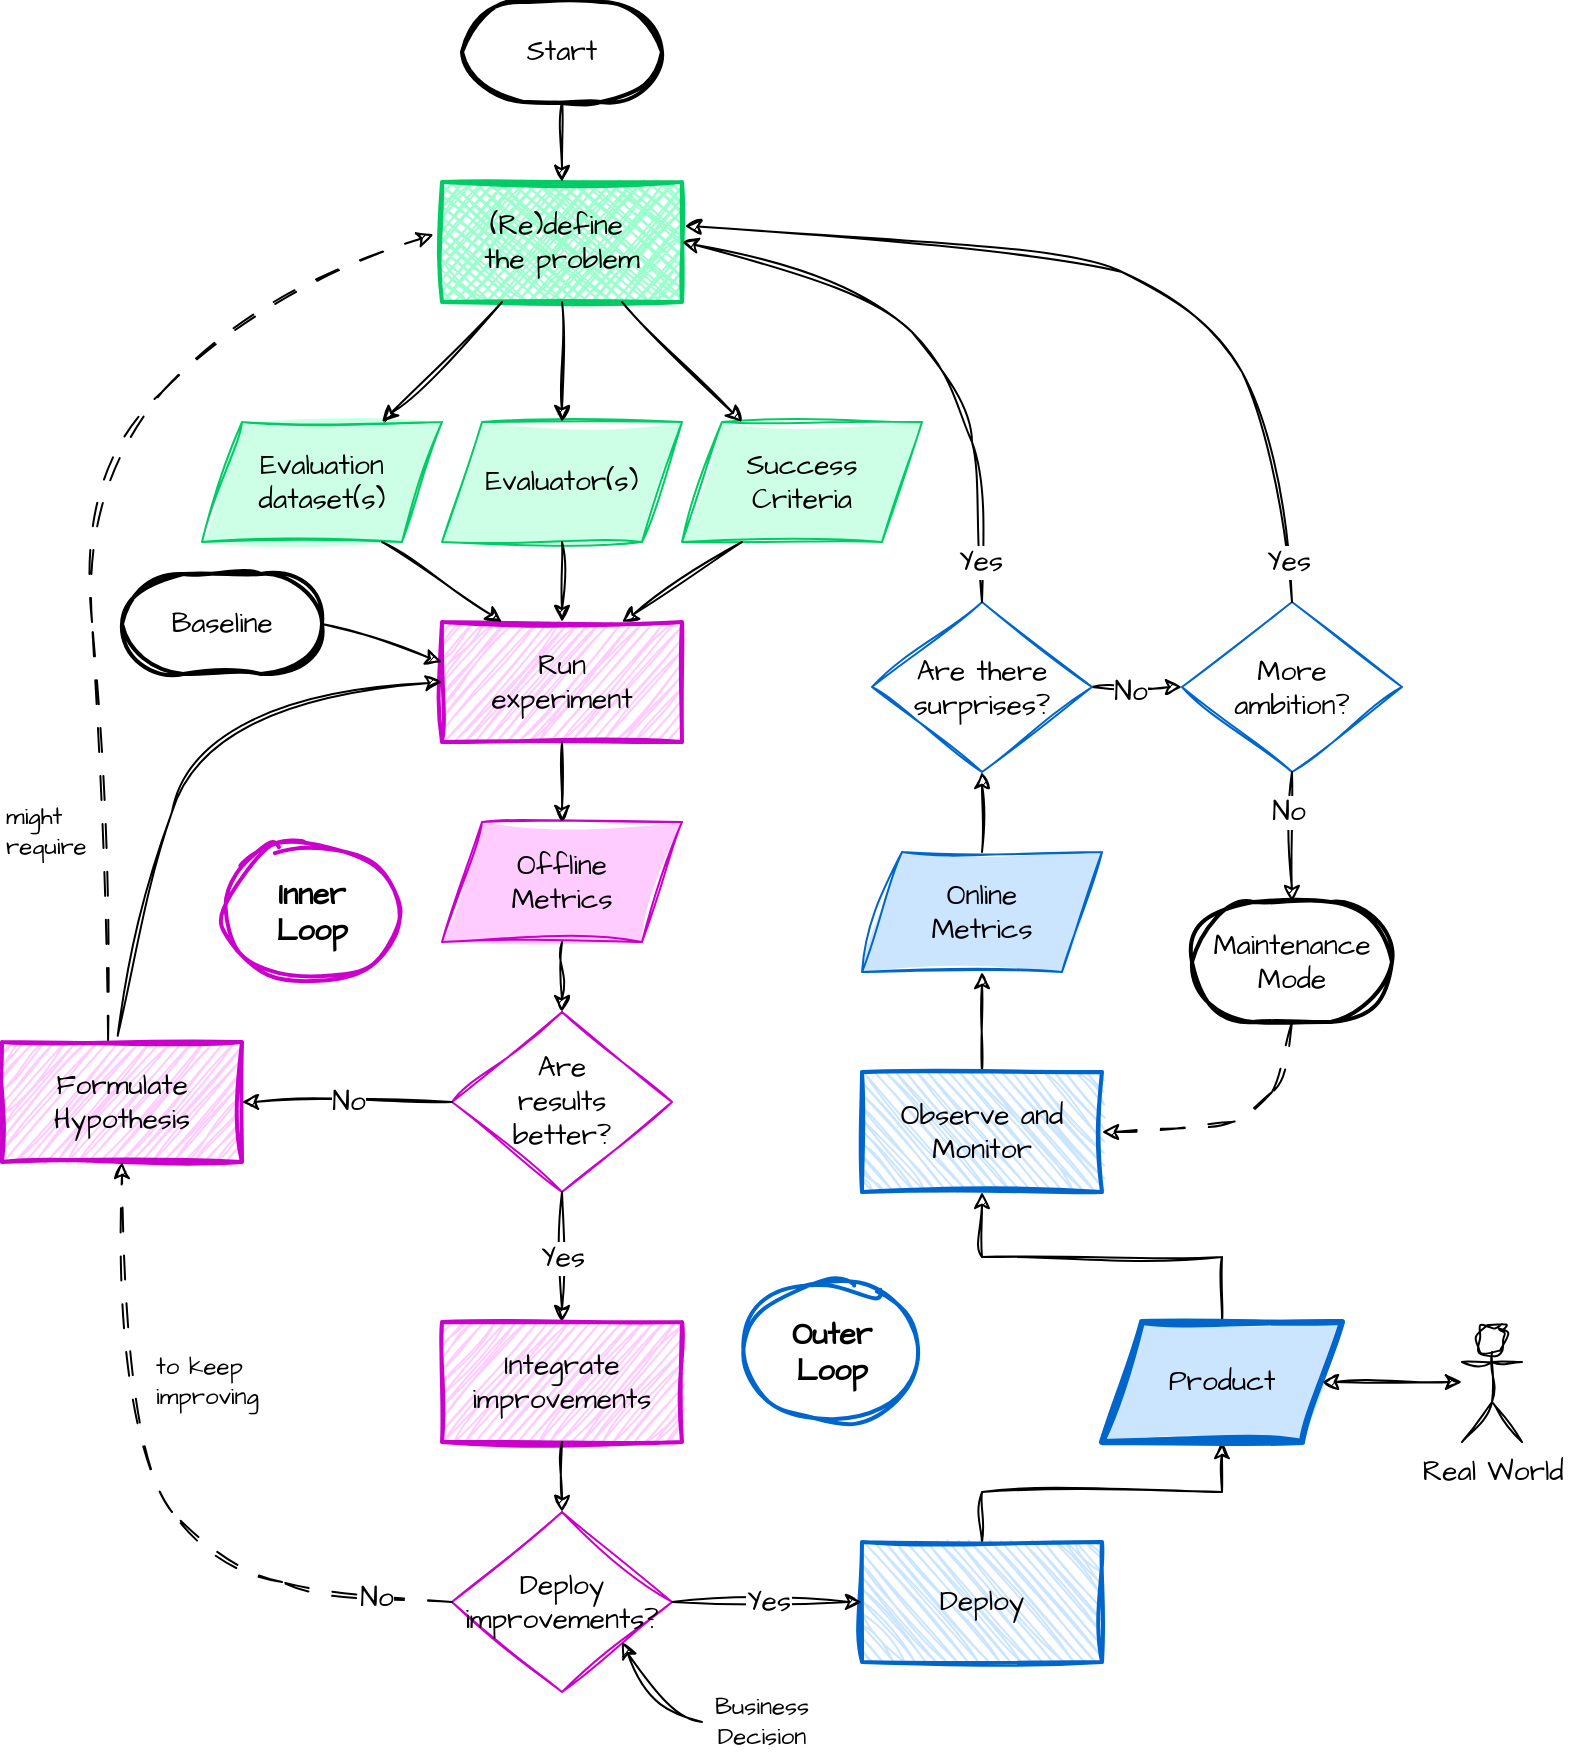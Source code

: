 <mxfile version="24.2.5" type="device">
  <diagram name="Page-1" id="HCL8a-nrSEC3i17VkYmy">
    <mxGraphModel dx="1026" dy="680" grid="1" gridSize="10" guides="1" tooltips="1" connect="1" arrows="1" fold="1" page="1" pageScale="1" pageWidth="827" pageHeight="1169" math="0" shadow="0">
      <root>
        <mxCell id="0" />
        <mxCell id="1" parent="0" />
        <mxCell id="AkljRgWAgYzNfE_CJReu-1" value="&lt;font style=&quot;font-size: 14px;&quot;&gt;(Re)define&amp;nbsp;&lt;/font&gt;&lt;div style=&quot;font-size: 14px;&quot;&gt;&lt;font style=&quot;font-size: 14px;&quot;&gt;the problem&lt;/font&gt;&lt;/div&gt;" style="rounded=0;whiteSpace=wrap;html=1;sketch=1;hachureGap=4;jiggle=2;curveFitting=1;fontFamily=Architects Daughter;fontSource=https%3A%2F%2Ffonts.googleapis.com%2Fcss%3Ffamily%3DArchitects%2BDaughter;fillColor=#99FFCC;strokeColor=#00CC66;fillStyle=cross-hatch;strokeWidth=2;" parent="1" vertex="1">
          <mxGeometry x="240" y="260" width="120" height="60" as="geometry" />
        </mxCell>
        <mxCell id="AkljRgWAgYzNfE_CJReu-2" value="&lt;font style=&quot;font-size: 14px;&quot;&gt;Evaluator(s)&lt;/font&gt;" style="shape=parallelogram;perimeter=parallelogramPerimeter;whiteSpace=wrap;html=1;fixedSize=1;sketch=1;hachureGap=4;jiggle=2;curveFitting=1;fontFamily=Architects Daughter;fontSource=https%3A%2F%2Ffonts.googleapis.com%2Fcss%3Ffamily%3DArchitects%2BDaughter;rounded=0;fillStyle=solid;strokeColor=#00CC66;align=center;verticalAlign=middle;fontSize=12;fontColor=default;fillColor=#CCFFE6;" parent="1" vertex="1">
          <mxGeometry x="240" y="380" width="120" height="60" as="geometry" />
        </mxCell>
        <mxCell id="AkljRgWAgYzNfE_CJReu-3" value="&lt;font style=&quot;font-size: 14px;&quot;&gt;Evaluation&lt;/font&gt;&lt;div style=&quot;font-size: 14px;&quot;&gt;&lt;font style=&quot;font-size: 14px;&quot;&gt;dataset(s)&lt;/font&gt;&lt;/div&gt;" style="shape=parallelogram;perimeter=parallelogramPerimeter;whiteSpace=wrap;html=1;fixedSize=1;sketch=1;hachureGap=4;jiggle=2;curveFitting=1;fontFamily=Architects Daughter;fontSource=https%3A%2F%2Ffonts.googleapis.com%2Fcss%3Ffamily%3DArchitects%2BDaughter;rounded=0;fillStyle=solid;strokeColor=#00CC66;align=center;verticalAlign=middle;fontSize=12;fontColor=default;fillColor=#CCFFE6;" parent="1" vertex="1">
          <mxGeometry x="120" y="380" width="120" height="60" as="geometry" />
        </mxCell>
        <mxCell id="AkljRgWAgYzNfE_CJReu-4" value="" style="endArrow=classic;html=1;rounded=0;sketch=1;hachureGap=4;jiggle=2;curveFitting=1;fontFamily=Architects Daughter;fontSource=https%3A%2F%2Ffonts.googleapis.com%2Fcss%3Ffamily%3DArchitects%2BDaughter;exitX=0.5;exitY=1;exitDx=0;exitDy=0;entryX=0.5;entryY=0;entryDx=0;entryDy=0;" parent="1" source="AkljRgWAgYzNfE_CJReu-1" target="AkljRgWAgYzNfE_CJReu-2" edge="1">
          <mxGeometry width="50" height="50" relative="1" as="geometry">
            <mxPoint x="290" y="320" as="sourcePoint" />
            <mxPoint x="340" y="270" as="targetPoint" />
          </mxGeometry>
        </mxCell>
        <mxCell id="AkljRgWAgYzNfE_CJReu-5" value="" style="endArrow=classic;html=1;rounded=0;sketch=1;hachureGap=4;jiggle=2;curveFitting=1;fontFamily=Architects Daughter;fontSource=https%3A%2F%2Ffonts.googleapis.com%2Fcss%3Ffamily%3DArchitects%2BDaughter;exitX=0.25;exitY=1;exitDx=0;exitDy=0;entryX=0.75;entryY=0;entryDx=0;entryDy=0;" parent="1" source="AkljRgWAgYzNfE_CJReu-1" target="AkljRgWAgYzNfE_CJReu-3" edge="1">
          <mxGeometry width="50" height="50" relative="1" as="geometry">
            <mxPoint x="320" y="330" as="sourcePoint" />
            <mxPoint x="260" y="390" as="targetPoint" />
          </mxGeometry>
        </mxCell>
        <mxCell id="AkljRgWAgYzNfE_CJReu-6" value="&lt;font style=&quot;font-size: 14px;&quot;&gt;Run&lt;/font&gt;&lt;div style=&quot;font-size: 14px;&quot;&gt;&lt;font style=&quot;font-size: 14px;&quot;&gt;experiment&lt;/font&gt;&lt;/div&gt;" style="rounded=0;whiteSpace=wrap;html=1;sketch=1;hachureGap=4;jiggle=2;curveFitting=1;fontFamily=Architects Daughter;fontSource=https%3A%2F%2Ffonts.googleapis.com%2Fcss%3Ffamily%3DArchitects%2BDaughter;fillColor=#FFCCFF;strokeColor=#CC00CC;strokeWidth=2;" parent="1" vertex="1">
          <mxGeometry x="240" y="480" width="120" height="60" as="geometry" />
        </mxCell>
        <mxCell id="AkljRgWAgYzNfE_CJReu-7" value="&lt;font style=&quot;font-size: 14px;&quot;&gt;Formulate&lt;/font&gt;&lt;div style=&quot;font-size: 14px;&quot;&gt;&lt;font style=&quot;font-size: 14px;&quot;&gt;Hypothesis&lt;/font&gt;&lt;/div&gt;" style="rounded=0;whiteSpace=wrap;html=1;sketch=1;hachureGap=4;jiggle=2;curveFitting=1;fontFamily=Architects Daughter;fontSource=https%3A%2F%2Ffonts.googleapis.com%2Fcss%3Ffamily%3DArchitects%2BDaughter;fillColor=#FFCCFF;strokeColor=#CC00CC;strokeWidth=2;align=center;verticalAlign=middle;fontSize=12;fontColor=default;" parent="1" vertex="1">
          <mxGeometry x="20" y="690" width="120" height="60" as="geometry" />
        </mxCell>
        <mxCell id="AkljRgWAgYzNfE_CJReu-8" value="&lt;font style=&quot;font-size: 14px;&quot;&gt;Offline&lt;/font&gt;&lt;div style=&quot;font-size: 14px;&quot;&gt;&lt;font style=&quot;font-size: 14px;&quot;&gt;Metrics&lt;/font&gt;&lt;/div&gt;" style="shape=parallelogram;perimeter=parallelogramPerimeter;whiteSpace=wrap;html=1;fixedSize=1;sketch=1;hachureGap=4;jiggle=2;curveFitting=1;fontFamily=Architects Daughter;fontSource=https%3A%2F%2Ffonts.googleapis.com%2Fcss%3Ffamily%3DArchitects%2BDaughter;fillColor=#FFCCFF;strokeColor=#CC00CC;fillStyle=solid;" parent="1" vertex="1">
          <mxGeometry x="240" y="580" width="120" height="60" as="geometry" />
        </mxCell>
        <mxCell id="AkljRgWAgYzNfE_CJReu-9" value="&lt;font style=&quot;font-size: 14px;&quot;&gt;Are&lt;/font&gt;&lt;div style=&quot;font-size: 14px;&quot;&gt;&lt;font style=&quot;font-size: 14px;&quot;&gt;results&lt;/font&gt;&lt;/div&gt;&lt;div style=&quot;font-size: 14px;&quot;&gt;&lt;font style=&quot;font-size: 14px;&quot;&gt;better?&lt;/font&gt;&lt;/div&gt;" style="rhombus;whiteSpace=wrap;html=1;sketch=1;hachureGap=4;jiggle=2;curveFitting=1;fontFamily=Architects Daughter;fontSource=https%3A%2F%2Ffonts.googleapis.com%2Fcss%3Ffamily%3DArchitects%2BDaughter;fillColor=none;strokeColor=#CC00CC;" parent="1" vertex="1">
          <mxGeometry x="245" y="675" width="110" height="90" as="geometry" />
        </mxCell>
        <mxCell id="AkljRgWAgYzNfE_CJReu-10" value="&lt;span style=&quot;font-size: 14px;&quot;&gt;Deploy improvements?&lt;/span&gt;" style="rhombus;whiteSpace=wrap;html=1;sketch=1;hachureGap=4;jiggle=2;curveFitting=1;fontFamily=Architects Daughter;fontSource=https%3A%2F%2Ffonts.googleapis.com%2Fcss%3Ffamily%3DArchitects%2BDaughter;fillColor=none;strokeColor=#CC00CC;" parent="1" vertex="1">
          <mxGeometry x="245" y="925" width="110" height="90" as="geometry" />
        </mxCell>
        <mxCell id="AkljRgWAgYzNfE_CJReu-11" value="" style="endArrow=classic;html=1;rounded=0;sketch=1;hachureGap=4;jiggle=2;curveFitting=1;fontFamily=Architects Daughter;fontSource=https%3A%2F%2Ffonts.googleapis.com%2Fcss%3Ffamily%3DArchitects%2BDaughter;exitX=0.5;exitY=1;exitDx=0;exitDy=0;entryX=0.5;entryY=0;entryDx=0;entryDy=0;" parent="1" source="AkljRgWAgYzNfE_CJReu-2" target="AkljRgWAgYzNfE_CJReu-6" edge="1">
          <mxGeometry width="50" height="50" relative="1" as="geometry">
            <mxPoint x="324" y="330" as="sourcePoint" />
            <mxPoint x="260" y="390" as="targetPoint" />
          </mxGeometry>
        </mxCell>
        <mxCell id="AkljRgWAgYzNfE_CJReu-12" value="" style="endArrow=classic;html=1;rounded=0;sketch=1;hachureGap=4;jiggle=2;curveFitting=1;fontFamily=Architects Daughter;fontSource=https%3A%2F%2Ffonts.googleapis.com%2Fcss%3Ffamily%3DArchitects%2BDaughter;exitX=0.75;exitY=1;exitDx=0;exitDy=0;entryX=0.25;entryY=0;entryDx=0;entryDy=0;" parent="1" source="AkljRgWAgYzNfE_CJReu-3" target="AkljRgWAgYzNfE_CJReu-6" edge="1">
          <mxGeometry width="50" height="50" relative="1" as="geometry">
            <mxPoint x="260" y="450" as="sourcePoint" />
            <mxPoint x="270" y="500" as="targetPoint" />
          </mxGeometry>
        </mxCell>
        <mxCell id="AkljRgWAgYzNfE_CJReu-13" value="" style="endArrow=classic;html=1;rounded=0;sketch=1;hachureGap=4;jiggle=2;curveFitting=1;fontFamily=Architects Daughter;fontSource=https%3A%2F%2Ffonts.googleapis.com%2Fcss%3Ffamily%3DArchitects%2BDaughter;exitX=0.5;exitY=1;exitDx=0;exitDy=0;entryX=0.5;entryY=0;entryDx=0;entryDy=0;" parent="1" source="AkljRgWAgYzNfE_CJReu-6" target="AkljRgWAgYzNfE_CJReu-8" edge="1">
          <mxGeometry width="50" height="50" relative="1" as="geometry">
            <mxPoint x="260" y="450" as="sourcePoint" />
            <mxPoint x="280" y="490" as="targetPoint" />
          </mxGeometry>
        </mxCell>
        <mxCell id="AkljRgWAgYzNfE_CJReu-14" value="" style="endArrow=classic;html=1;rounded=0;sketch=1;hachureGap=4;jiggle=2;curveFitting=1;fontFamily=Architects Daughter;fontSource=https%3A%2F%2Ffonts.googleapis.com%2Fcss%3Ffamily%3DArchitects%2BDaughter;exitX=0.5;exitY=1;exitDx=0;exitDy=0;entryX=0.5;entryY=0;entryDx=0;entryDy=0;" parent="1" source="AkljRgWAgYzNfE_CJReu-8" target="AkljRgWAgYzNfE_CJReu-9" edge="1">
          <mxGeometry width="50" height="50" relative="1" as="geometry">
            <mxPoint x="310" y="550" as="sourcePoint" />
            <mxPoint x="310" y="590" as="targetPoint" />
          </mxGeometry>
        </mxCell>
        <mxCell id="AkljRgWAgYzNfE_CJReu-26" value="" style="endArrow=classic;html=1;rounded=0;sketch=1;hachureGap=4;jiggle=2;curveFitting=1;fontFamily=Architects Daughter;fontSource=https%3A%2F%2Ffonts.googleapis.com%2Fcss%3Ffamily%3DArchitects%2BDaughter;exitX=0.5;exitY=1;exitDx=0;exitDy=0;entryX=0.5;entryY=0;entryDx=0;entryDy=0;" parent="1" source="AkljRgWAgYzNfE_CJReu-9" target="AkljRgWAgYzNfE_CJReu-29" edge="1">
          <mxGeometry relative="1" as="geometry">
            <mxPoint x="260" y="720" as="sourcePoint" />
            <mxPoint x="380" y="800" as="targetPoint" />
          </mxGeometry>
        </mxCell>
        <mxCell id="AkljRgWAgYzNfE_CJReu-27" value="&lt;font style=&quot;font-size: 14px;&quot;&gt;Yes&lt;/font&gt;" style="edgeLabel;resizable=0;html=1;;align=center;verticalAlign=middle;sketch=1;hachureGap=4;jiggle=2;curveFitting=1;fontFamily=Architects Daughter;fontSource=https%3A%2F%2Ffonts.googleapis.com%2Fcss%3Ffamily%3DArchitects%2BDaughter;" parent="AkljRgWAgYzNfE_CJReu-26" connectable="0" vertex="1">
          <mxGeometry relative="1" as="geometry" />
        </mxCell>
        <mxCell id="AkljRgWAgYzNfE_CJReu-29" value="&lt;div style=&quot;font-size: 14px;&quot;&gt;&lt;font style=&quot;font-size: 14px;&quot;&gt;Integrate&lt;/font&gt;&lt;/div&gt;&lt;div style=&quot;font-size: 14px;&quot;&gt;&lt;font style=&quot;font-size: 14px;&quot;&gt;improvements&lt;/font&gt;&lt;/div&gt;" style="rounded=0;whiteSpace=wrap;html=1;sketch=1;hachureGap=4;jiggle=2;curveFitting=1;fontFamily=Architects Daughter;fontSource=https%3A%2F%2Ffonts.googleapis.com%2Fcss%3Ffamily%3DArchitects%2BDaughter;fillColor=#FFCCFF;strokeColor=#CC00CC;strokeWidth=2;" parent="1" vertex="1">
          <mxGeometry x="240" y="830" width="120" height="60" as="geometry" />
        </mxCell>
        <mxCell id="AkljRgWAgYzNfE_CJReu-30" value="" style="endArrow=classic;html=1;rounded=0;sketch=1;hachureGap=4;jiggle=2;curveFitting=1;fontFamily=Architects Daughter;fontSource=https%3A%2F%2Ffonts.googleapis.com%2Fcss%3Ffamily%3DArchitects%2BDaughter;exitX=0.5;exitY=1;exitDx=0;exitDy=0;entryX=0.5;entryY=0;entryDx=0;entryDy=0;" parent="1" source="AkljRgWAgYzNfE_CJReu-29" target="AkljRgWAgYzNfE_CJReu-10" edge="1">
          <mxGeometry width="50" height="50" relative="1" as="geometry">
            <mxPoint x="310" y="650" as="sourcePoint" />
            <mxPoint x="310" y="690" as="targetPoint" />
          </mxGeometry>
        </mxCell>
        <mxCell id="AkljRgWAgYzNfE_CJReu-37" value="" style="curved=1;endArrow=classic;html=1;rounded=0;sketch=1;hachureGap=4;jiggle=2;curveFitting=1;fontFamily=Architects Daughter;fontSource=https%3A%2F%2Ffonts.googleapis.com%2Fcss%3Ffamily%3DArchitects%2BDaughter;exitX=0;exitY=0.5;exitDx=0;exitDy=0;entryX=0.5;entryY=1;entryDx=0;entryDy=0;dashed=1;dashPattern=12 12;" parent="1" source="AkljRgWAgYzNfE_CJReu-10" target="AkljRgWAgYzNfE_CJReu-7" edge="1">
          <mxGeometry width="50" height="50" relative="1" as="geometry">
            <mxPoint x="210" y="950" as="sourcePoint" />
            <mxPoint x="190" y="900" as="targetPoint" />
            <Array as="points">
              <mxPoint x="190" y="970" />
              <mxPoint x="130" y="950" />
              <mxPoint x="80" y="900" />
            </Array>
          </mxGeometry>
        </mxCell>
        <mxCell id="AkljRgWAgYzNfE_CJReu-38" value="&lt;font style=&quot;font-size: 14px;&quot;&gt;No&lt;/font&gt;" style="edgeLabel;html=1;align=center;verticalAlign=middle;resizable=0;points=[];sketch=1;hachureGap=4;jiggle=2;curveFitting=1;fontFamily=Architects Daughter;fontSource=https%3A%2F%2Ffonts.googleapis.com%2Fcss%3Ffamily%3DArchitects%2BDaughter;" parent="AkljRgWAgYzNfE_CJReu-37" vertex="1" connectable="0">
          <mxGeometry x="-0.058" y="-2" relative="1" as="geometry">
            <mxPoint x="105" y="48" as="offset" />
          </mxGeometry>
        </mxCell>
        <mxCell id="AkljRgWAgYzNfE_CJReu-39" value="" style="curved=1;endArrow=classic;html=1;rounded=0;sketch=1;hachureGap=4;jiggle=2;curveFitting=1;fontFamily=Architects Daughter;fontSource=https%3A%2F%2Ffonts.googleapis.com%2Fcss%3Ffamily%3DArchitects%2BDaughter;exitX=0.482;exitY=-0.052;exitDx=0;exitDy=0;exitPerimeter=0;entryX=0;entryY=0.5;entryDx=0;entryDy=0;" parent="1" source="AkljRgWAgYzNfE_CJReu-7" target="AkljRgWAgYzNfE_CJReu-6" edge="1">
          <mxGeometry width="50" height="50" relative="1" as="geometry">
            <mxPoint x="140" y="610" as="sourcePoint" />
            <mxPoint x="190" y="560" as="targetPoint" />
            <Array as="points">
              <mxPoint x="90" y="630" />
              <mxPoint x="120" y="520" />
            </Array>
          </mxGeometry>
        </mxCell>
        <mxCell id="AkljRgWAgYzNfE_CJReu-44" style="edgeStyle=orthogonalEdgeStyle;rounded=0;sketch=1;hachureGap=4;jiggle=2;curveFitting=1;orthogonalLoop=1;jettySize=auto;html=1;exitX=0.5;exitY=0;exitDx=0;exitDy=0;fontFamily=Architects Daughter;fontSource=https%3A%2F%2Ffonts.googleapis.com%2Fcss%3Ffamily%3DArchitects%2BDaughter;" parent="1" source="AkljRgWAgYzNfE_CJReu-40" target="AkljRgWAgYzNfE_CJReu-43" edge="1">
          <mxGeometry relative="1" as="geometry" />
        </mxCell>
        <mxCell id="AkljRgWAgYzNfE_CJReu-40" value="&lt;div&gt;&lt;font style=&quot;font-size: 14px;&quot;&gt;Deploy&lt;/font&gt;&lt;/div&gt;" style="rounded=0;whiteSpace=wrap;html=1;sketch=1;hachureGap=4;jiggle=2;curveFitting=1;fontFamily=Architects Daughter;fontSource=https%3A%2F%2Ffonts.googleapis.com%2Fcss%3Ffamily%3DArchitects%2BDaughter;fillColor=#CCE5FF;strokeColor=#0066CC;hachureAngle=41;strokeWidth=2;" parent="1" vertex="1">
          <mxGeometry x="450" y="940" width="120" height="60" as="geometry" />
        </mxCell>
        <mxCell id="AkljRgWAgYzNfE_CJReu-41" value="" style="endArrow=classic;html=1;rounded=0;sketch=1;hachureGap=4;jiggle=2;curveFitting=1;fontFamily=Architects Daughter;fontSource=https%3A%2F%2Ffonts.googleapis.com%2Fcss%3Ffamily%3DArchitects%2BDaughter;exitX=1;exitY=0.5;exitDx=0;exitDy=0;entryX=0;entryY=0.5;entryDx=0;entryDy=0;" parent="1" source="AkljRgWAgYzNfE_CJReu-10" target="AkljRgWAgYzNfE_CJReu-40" edge="1">
          <mxGeometry relative="1" as="geometry">
            <mxPoint x="310" y="770" as="sourcePoint" />
            <mxPoint x="310" y="840" as="targetPoint" />
          </mxGeometry>
        </mxCell>
        <mxCell id="AkljRgWAgYzNfE_CJReu-42" value="&lt;font style=&quot;font-size: 14px;&quot;&gt;Yes&lt;/font&gt;" style="edgeLabel;resizable=0;html=1;;align=center;verticalAlign=middle;sketch=1;hachureGap=4;jiggle=2;curveFitting=1;fontFamily=Architects Daughter;fontSource=https%3A%2F%2Ffonts.googleapis.com%2Fcss%3Ffamily%3DArchitects%2BDaughter;" parent="AkljRgWAgYzNfE_CJReu-41" connectable="0" vertex="1">
          <mxGeometry relative="1" as="geometry" />
        </mxCell>
        <mxCell id="AkljRgWAgYzNfE_CJReu-47" style="edgeStyle=orthogonalEdgeStyle;rounded=0;sketch=1;hachureGap=4;jiggle=2;curveFitting=1;orthogonalLoop=1;jettySize=auto;html=1;exitX=0.5;exitY=0;exitDx=0;exitDy=0;entryX=0.5;entryY=1;entryDx=0;entryDy=0;fontFamily=Architects Daughter;fontSource=https%3A%2F%2Ffonts.googleapis.com%2Fcss%3Ffamily%3DArchitects%2BDaughter;" parent="1" source="AkljRgWAgYzNfE_CJReu-43" target="AkljRgWAgYzNfE_CJReu-45" edge="1">
          <mxGeometry relative="1" as="geometry" />
        </mxCell>
        <mxCell id="AkljRgWAgYzNfE_CJReu-43" value="&lt;font style=&quot;font-size: 14px;&quot;&gt;Product&lt;/font&gt;" style="shape=parallelogram;perimeter=parallelogramPerimeter;whiteSpace=wrap;html=1;fixedSize=1;sketch=1;hachureGap=4;jiggle=2;curveFitting=1;fontFamily=Architects Daughter;fontSource=https%3A%2F%2Ffonts.googleapis.com%2Fcss%3Ffamily%3DArchitects%2BDaughter;strokeWidth=3;rounded=0;hachureAngle=41;strokeColor=#0066CC;align=center;verticalAlign=middle;fontSize=12;fontColor=default;fillColor=#CCE5FF;fillStyle=solid;" parent="1" vertex="1">
          <mxGeometry x="570" y="830" width="120" height="60" as="geometry" />
        </mxCell>
        <mxCell id="AkljRgWAgYzNfE_CJReu-50" style="edgeStyle=orthogonalEdgeStyle;rounded=0;sketch=1;hachureGap=4;jiggle=2;curveFitting=1;orthogonalLoop=1;jettySize=auto;html=1;exitX=0.5;exitY=0;exitDx=0;exitDy=0;entryX=0.5;entryY=1;entryDx=0;entryDy=0;fontFamily=Architects Daughter;fontSource=https%3A%2F%2Ffonts.googleapis.com%2Fcss%3Ffamily%3DArchitects%2BDaughter;" parent="1" source="AkljRgWAgYzNfE_CJReu-45" target="AkljRgWAgYzNfE_CJReu-49" edge="1">
          <mxGeometry relative="1" as="geometry" />
        </mxCell>
        <mxCell id="AkljRgWAgYzNfE_CJReu-45" value="&lt;div style=&quot;font-size: 14px;&quot;&gt;&lt;font style=&quot;font-size: 14px;&quot;&gt;Observe and&lt;/font&gt;&lt;/div&gt;&lt;div style=&quot;font-size: 14px;&quot;&gt;&lt;font style=&quot;font-size: 14px;&quot;&gt;Monitor&lt;/font&gt;&lt;/div&gt;" style="rounded=0;whiteSpace=wrap;html=1;sketch=1;hachureGap=4;jiggle=2;curveFitting=1;fontFamily=Architects Daughter;fontSource=https%3A%2F%2Ffonts.googleapis.com%2Fcss%3Ffamily%3DArchitects%2BDaughter;hachureAngle=41;strokeColor=#0066CC;align=center;verticalAlign=middle;fontSize=12;fontColor=default;fillColor=#CCE5FF;strokeWidth=2;" parent="1" vertex="1">
          <mxGeometry x="450" y="705" width="120" height="60" as="geometry" />
        </mxCell>
        <mxCell id="AkljRgWAgYzNfE_CJReu-55" style="edgeStyle=orthogonalEdgeStyle;rounded=0;sketch=1;hachureGap=4;jiggle=2;curveFitting=1;orthogonalLoop=1;jettySize=auto;html=1;exitX=1;exitY=0.5;exitDx=0;exitDy=0;entryX=0;entryY=0.5;entryDx=0;entryDy=0;fontFamily=Architects Daughter;fontSource=https%3A%2F%2Ffonts.googleapis.com%2Fcss%3Ffamily%3DArchitects%2BDaughter;" parent="1" source="AkljRgWAgYzNfE_CJReu-48" target="AkljRgWAgYzNfE_CJReu-54" edge="1">
          <mxGeometry relative="1" as="geometry" />
        </mxCell>
        <mxCell id="AkljRgWAgYzNfE_CJReu-48" value="&lt;font style=&quot;font-size: 14px;&quot;&gt;Are there&lt;/font&gt;&lt;div style=&quot;font-size: 14px;&quot;&gt;&lt;font style=&quot;font-size: 14px;&quot;&gt;surprises?&lt;/font&gt;&lt;/div&gt;" style="rhombus;whiteSpace=wrap;html=1;sketch=1;hachureGap=4;jiggle=2;curveFitting=1;fontFamily=Architects Daughter;fontSource=https%3A%2F%2Ffonts.googleapis.com%2Fcss%3Ffamily%3DArchitects%2BDaughter;rounded=0;hachureAngle=41;strokeColor=#0066CC;align=center;verticalAlign=middle;fontSize=12;fontColor=default;fillColor=none;" parent="1" vertex="1">
          <mxGeometry x="455" y="470" width="110" height="85" as="geometry" />
        </mxCell>
        <mxCell id="AkljRgWAgYzNfE_CJReu-78" style="edgeStyle=orthogonalEdgeStyle;rounded=0;sketch=1;hachureGap=4;jiggle=2;curveFitting=1;orthogonalLoop=1;jettySize=auto;html=1;exitX=0.5;exitY=0;exitDx=0;exitDy=0;entryX=0.5;entryY=1;entryDx=0;entryDy=0;fontFamily=Architects Daughter;fontSource=https%3A%2F%2Ffonts.googleapis.com%2Fcss%3Ffamily%3DArchitects%2BDaughter;" parent="1" source="AkljRgWAgYzNfE_CJReu-49" target="AkljRgWAgYzNfE_CJReu-48" edge="1">
          <mxGeometry relative="1" as="geometry" />
        </mxCell>
        <mxCell id="AkljRgWAgYzNfE_CJReu-49" value="&lt;font style=&quot;font-size: 14px;&quot;&gt;Online&lt;/font&gt;&lt;div style=&quot;font-size: 14px;&quot;&gt;&lt;font style=&quot;font-size: 14px;&quot;&gt;Metrics&lt;/font&gt;&lt;/div&gt;" style="shape=parallelogram;perimeter=parallelogramPerimeter;whiteSpace=wrap;html=1;fixedSize=1;sketch=1;hachureGap=4;jiggle=2;curveFitting=1;fontFamily=Architects Daughter;fontSource=https%3A%2F%2Ffonts.googleapis.com%2Fcss%3Ffamily%3DArchitects%2BDaughter;rounded=0;hachureAngle=41;strokeColor=#0066CC;align=center;verticalAlign=middle;fontSize=12;fontColor=default;fillColor=#CCE5FF;fillStyle=solid;" parent="1" vertex="1">
          <mxGeometry x="450" y="595" width="120" height="60" as="geometry" />
        </mxCell>
        <mxCell id="AkljRgWAgYzNfE_CJReu-54" value="&lt;font style=&quot;font-size: 14px;&quot;&gt;More&lt;/font&gt;&lt;div style=&quot;font-size: 14px;&quot;&gt;&lt;font style=&quot;font-size: 14px;&quot;&gt;ambition?&lt;/font&gt;&lt;/div&gt;" style="rhombus;whiteSpace=wrap;html=1;sketch=1;hachureGap=4;jiggle=2;curveFitting=1;fontFamily=Architects Daughter;fontSource=https%3A%2F%2Ffonts.googleapis.com%2Fcss%3Ffamily%3DArchitects%2BDaughter;rounded=0;hachureAngle=41;strokeColor=#0066CC;align=center;verticalAlign=middle;fontSize=12;fontColor=default;fillColor=none;" parent="1" vertex="1">
          <mxGeometry x="610" y="470" width="110" height="85" as="geometry" />
        </mxCell>
        <mxCell id="AkljRgWAgYzNfE_CJReu-56" value="&lt;font style=&quot;font-size: 14px;&quot;&gt;No&lt;/font&gt;" style="edgeLabel;html=1;align=center;verticalAlign=middle;resizable=0;points=[];sketch=1;hachureGap=4;jiggle=2;curveFitting=1;fontFamily=Architects Daughter;fontSource=https%3A%2F%2Ffonts.googleapis.com%2Fcss%3Ffamily%3DArchitects%2BDaughter;" parent="1" vertex="1" connectable="0">
          <mxGeometry x="539" y="480.997" as="geometry">
            <mxPoint x="45" y="34" as="offset" />
          </mxGeometry>
        </mxCell>
        <mxCell id="AkljRgWAgYzNfE_CJReu-58" value="&lt;font style=&quot;font-size: 14px;&quot;&gt;Maintenance&lt;/font&gt;&lt;div style=&quot;font-size: 14px;&quot;&gt;&lt;font style=&quot;font-size: 14px;&quot;&gt;Mode&lt;/font&gt;&lt;/div&gt;" style="strokeWidth=2;html=1;shape=mxgraph.flowchart.terminator;whiteSpace=wrap;sketch=1;hachureGap=4;jiggle=2;curveFitting=1;fontFamily=Architects Daughter;fontSource=https%3A%2F%2Ffonts.googleapis.com%2Fcss%3Ffamily%3DArchitects%2BDaughter;" parent="1" vertex="1">
          <mxGeometry x="615" y="620" width="100" height="60" as="geometry" />
        </mxCell>
        <mxCell id="AkljRgWAgYzNfE_CJReu-59" style="edgeStyle=orthogonalEdgeStyle;rounded=0;sketch=1;hachureGap=4;jiggle=2;curveFitting=1;orthogonalLoop=1;jettySize=auto;html=1;exitX=0.5;exitY=1;exitDx=0;exitDy=0;entryX=0.5;entryY=0;entryDx=0;entryDy=0;entryPerimeter=0;fontFamily=Architects Daughter;fontSource=https%3A%2F%2Ffonts.googleapis.com%2Fcss%3Ffamily%3DArchitects%2BDaughter;" parent="1" source="AkljRgWAgYzNfE_CJReu-54" target="AkljRgWAgYzNfE_CJReu-58" edge="1">
          <mxGeometry relative="1" as="geometry" />
        </mxCell>
        <mxCell id="AkljRgWAgYzNfE_CJReu-60" value="&lt;font style=&quot;font-size: 14px;&quot;&gt;No&lt;/font&gt;" style="edgeLabel;resizable=0;html=1;;align=center;verticalAlign=middle;sketch=1;hachureGap=4;jiggle=2;curveFitting=1;fontFamily=Architects Daughter;fontSource=https%3A%2F%2Ffonts.googleapis.com%2Fcss%3Ffamily%3DArchitects%2BDaughter;" parent="1" connectable="0" vertex="1">
          <mxGeometry x="290" y="790.003" as="geometry">
            <mxPoint x="373" y="-215" as="offset" />
          </mxGeometry>
        </mxCell>
        <mxCell id="AkljRgWAgYzNfE_CJReu-64" value="" style="curved=1;endArrow=classic;html=1;rounded=0;sketch=1;hachureGap=4;jiggle=2;curveFitting=1;fontFamily=Architects Daughter;fontSource=https%3A%2F%2Ffonts.googleapis.com%2Fcss%3Ffamily%3DArchitects%2BDaughter;exitX=0.5;exitY=1;exitDx=0;exitDy=0;exitPerimeter=0;entryX=1;entryY=0.5;entryDx=0;entryDy=0;dashed=1;dashPattern=12 12;" parent="1" source="AkljRgWAgYzNfE_CJReu-58" target="AkljRgWAgYzNfE_CJReu-45" edge="1">
          <mxGeometry width="50" height="50" relative="1" as="geometry">
            <mxPoint x="740" y="545" as="sourcePoint" />
            <mxPoint x="790" y="495" as="targetPoint" />
            <Array as="points">
              <mxPoint x="660" y="705" />
              <mxPoint x="650" y="725" />
              <mxPoint x="620" y="735" />
            </Array>
          </mxGeometry>
        </mxCell>
        <mxCell id="AkljRgWAgYzNfE_CJReu-66" value="" style="shape=umlActor;verticalLabelPosition=bottom;verticalAlign=top;html=1;outlineConnect=0;sketch=1;hachureGap=4;jiggle=2;curveFitting=1;fontFamily=Architects Daughter;fontSource=https%3A%2F%2Ffonts.googleapis.com%2Fcss%3Ffamily%3DArchitects%2BDaughter;" parent="1" vertex="1">
          <mxGeometry x="750" y="830" width="30" height="60" as="geometry" />
        </mxCell>
        <mxCell id="AkljRgWAgYzNfE_CJReu-67" value="" style="endArrow=classic;startArrow=classic;html=1;rounded=0;sketch=1;hachureGap=4;jiggle=2;curveFitting=1;fontFamily=Architects Daughter;fontSource=https%3A%2F%2Ffonts.googleapis.com%2Fcss%3Ffamily%3DArchitects%2BDaughter;entryX=1;entryY=0.5;entryDx=0;entryDy=0;" parent="1" source="AkljRgWAgYzNfE_CJReu-66" target="AkljRgWAgYzNfE_CJReu-43" edge="1">
          <mxGeometry width="50" height="50" relative="1" as="geometry">
            <mxPoint x="640" y="1210" as="sourcePoint" />
            <mxPoint x="630" y="1130" as="targetPoint" />
          </mxGeometry>
        </mxCell>
        <mxCell id="AkljRgWAgYzNfE_CJReu-68" value="&lt;font style=&quot;font-size: 14px;&quot;&gt;Real World&lt;/font&gt;" style="text;html=1;align=center;verticalAlign=middle;resizable=0;points=[];autosize=1;strokeColor=none;fillColor=none;fontFamily=Architects Daughter;fontSource=https%3A%2F%2Ffonts.googleapis.com%2Fcss%3Ffamily%3DArchitects%2BDaughter;" parent="1" vertex="1">
          <mxGeometry x="720" y="890" width="90" height="30" as="geometry" />
        </mxCell>
        <mxCell id="AkljRgWAgYzNfE_CJReu-69" value="" style="curved=1;endArrow=classic;html=1;rounded=0;sketch=1;hachureGap=4;jiggle=2;curveFitting=1;fontFamily=Architects Daughter;fontSource=https%3A%2F%2Ffonts.googleapis.com%2Fcss%3Ffamily%3DArchitects%2BDaughter;entryX=1;entryY=0.5;entryDx=0;entryDy=0;exitX=0.5;exitY=0;exitDx=0;exitDy=0;" parent="1" source="AkljRgWAgYzNfE_CJReu-48" target="AkljRgWAgYzNfE_CJReu-1" edge="1">
          <mxGeometry width="50" height="50" relative="1" as="geometry">
            <mxPoint x="490" y="500" as="sourcePoint" />
            <mxPoint x="540" y="450" as="targetPoint" />
            <Array as="points">
              <mxPoint x="510" y="420" />
              <mxPoint x="500" y="360" />
              <mxPoint x="450" y="310" />
            </Array>
          </mxGeometry>
        </mxCell>
        <mxCell id="AkljRgWAgYzNfE_CJReu-70" value="" style="curved=1;endArrow=classic;html=1;rounded=0;sketch=1;hachureGap=4;jiggle=2;curveFitting=1;fontFamily=Architects Daughter;fontSource=https%3A%2F%2Ffonts.googleapis.com%2Fcss%3Ffamily%3DArchitects%2BDaughter;exitX=0.5;exitY=0;exitDx=0;exitDy=0;entryX=1.012;entryY=0.367;entryDx=0;entryDy=0;entryPerimeter=0;" parent="1" source="AkljRgWAgYzNfE_CJReu-54" target="AkljRgWAgYzNfE_CJReu-1" edge="1">
          <mxGeometry width="50" height="50" relative="1" as="geometry">
            <mxPoint x="650" y="610" as="sourcePoint" />
            <mxPoint x="370" y="290" as="targetPoint" />
            <Array as="points">
              <mxPoint x="660" y="390" />
              <mxPoint x="620" y="320" />
              <mxPoint x="540" y="290" />
            </Array>
          </mxGeometry>
        </mxCell>
        <mxCell id="AkljRgWAgYzNfE_CJReu-72" value="" style="curved=1;endArrow=classic;html=1;rounded=0;sketch=1;hachureGap=4;jiggle=2;curveFitting=1;fontFamily=Architects Daughter;fontSource=https%3A%2F%2Ffonts.googleapis.com%2Fcss%3Ffamily%3DArchitects%2BDaughter;entryX=-0.035;entryY=0.436;entryDx=0;entryDy=0;entryPerimeter=0;dashed=1;dashPattern=12 12;exitX=0.442;exitY=-0.017;exitDx=0;exitDy=0;exitPerimeter=0;" parent="1" source="AkljRgWAgYzNfE_CJReu-7" target="AkljRgWAgYzNfE_CJReu-1" edge="1">
          <mxGeometry width="50" height="50" relative="1" as="geometry">
            <mxPoint x="100" y="690" as="sourcePoint" />
            <mxPoint x="202" y="463" as="targetPoint" />
            <Array as="points">
              <mxPoint x="70" y="550" />
              <mxPoint x="60" y="410" />
              <mxPoint x="140" y="320" />
            </Array>
          </mxGeometry>
        </mxCell>
        <mxCell id="AkljRgWAgYzNfE_CJReu-80" style="edgeStyle=orthogonalEdgeStyle;rounded=0;sketch=1;hachureGap=4;jiggle=2;curveFitting=1;orthogonalLoop=1;jettySize=auto;html=1;entryX=0.5;entryY=0;entryDx=0;entryDy=0;fontFamily=Architects Daughter;fontSource=https%3A%2F%2Ffonts.googleapis.com%2Fcss%3Ffamily%3DArchitects%2BDaughter;" parent="1" source="AkljRgWAgYzNfE_CJReu-79" target="AkljRgWAgYzNfE_CJReu-1" edge="1">
          <mxGeometry relative="1" as="geometry" />
        </mxCell>
        <mxCell id="AkljRgWAgYzNfE_CJReu-79" value="&lt;font style=&quot;font-size: 14px;&quot;&gt;Start&lt;/font&gt;" style="strokeWidth=2;html=1;shape=mxgraph.flowchart.terminator;whiteSpace=wrap;sketch=1;hachureGap=4;jiggle=2;curveFitting=1;fontFamily=Architects Daughter;fontSource=https%3A%2F%2Ffonts.googleapis.com%2Fcss%3Ffamily%3DArchitects%2BDaughter;" parent="1" vertex="1">
          <mxGeometry x="250" y="170" width="100" height="50" as="geometry" />
        </mxCell>
        <mxCell id="AkljRgWAgYzNfE_CJReu-82" value="" style="endArrow=classic;html=1;rounded=0;sketch=1;hachureGap=4;jiggle=2;curveFitting=1;fontFamily=Architects Daughter;fontSource=https%3A%2F%2Ffonts.googleapis.com%2Fcss%3Ffamily%3DArchitects%2BDaughter;exitX=0;exitY=0.5;exitDx=0;exitDy=0;entryX=1;entryY=0.5;entryDx=0;entryDy=0;" parent="1" source="AkljRgWAgYzNfE_CJReu-9" target="AkljRgWAgYzNfE_CJReu-7" edge="1">
          <mxGeometry relative="1" as="geometry">
            <mxPoint x="250" y="720" as="sourcePoint" />
            <mxPoint x="160" y="720" as="targetPoint" />
          </mxGeometry>
        </mxCell>
        <mxCell id="AkljRgWAgYzNfE_CJReu-83" value="&lt;font style=&quot;font-size: 14px;&quot;&gt;No&lt;/font&gt;" style="edgeLabel;resizable=0;html=1;;align=center;verticalAlign=middle;sketch=1;hachureGap=4;jiggle=2;curveFitting=1;fontFamily=Architects Daughter;fontSource=https%3A%2F%2Ffonts.googleapis.com%2Fcss%3Ffamily%3DArchitects%2BDaughter;" parent="AkljRgWAgYzNfE_CJReu-82" connectable="0" vertex="1">
          <mxGeometry relative="1" as="geometry" />
        </mxCell>
        <mxCell id="AkljRgWAgYzNfE_CJReu-89" value="&lt;h3 style=&quot;font-size: 15px;&quot;&gt;Inner&lt;br&gt;Loop&lt;/h3&gt;" style="ellipse;whiteSpace=wrap;html=1;sketch=1;hachureGap=4;jiggle=2;curveFitting=1;fontFamily=Architects Daughter;fontSource=https%3A%2F%2Ffonts.googleapis.com%2Fcss%3Ffamily%3DArchitects%2BDaughter;fillColor=none;strokeColor=#CC00CC;strokeWidth=2;" parent="1" vertex="1">
          <mxGeometry x="130" y="590" width="90" height="70" as="geometry" />
        </mxCell>
        <mxCell id="AkljRgWAgYzNfE_CJReu-90" value="&lt;h3 style=&quot;font-size: 15px;&quot;&gt;Outer&lt;br&gt;Loop&lt;/h3&gt;" style="ellipse;whiteSpace=wrap;html=1;sketch=1;hachureGap=4;jiggle=2;curveFitting=1;fontFamily=Architects Daughter;fontSource=https%3A%2F%2Ffonts.googleapis.com%2Fcss%3Ffamily%3DArchitects%2BDaughter;fillColor=none;strokeColor=#0066CC;strokeWidth=2;rounded=0;hachureAngle=41;align=center;verticalAlign=middle;fontSize=12;fontColor=default;" parent="1" vertex="1">
          <mxGeometry x="390" y="810" width="90" height="70" as="geometry" />
        </mxCell>
        <mxCell id="AkljRgWAgYzNfE_CJReu-91" value="&lt;font style=&quot;font-size: 14px;&quot;&gt;Yes&lt;/font&gt;" style="edgeLabel;resizable=0;html=1;;align=center;verticalAlign=middle;sketch=1;hachureGap=4;jiggle=2;curveFitting=1;fontFamily=Architects Daughter;fontSource=https%3A%2F%2Ffonts.googleapis.com%2Fcss%3Ffamily%3DArchitects%2BDaughter;" parent="1" connectable="0" vertex="1">
          <mxGeometry x="509" y="450" as="geometry" />
        </mxCell>
        <mxCell id="AkljRgWAgYzNfE_CJReu-92" value="&lt;font style=&quot;font-size: 14px;&quot;&gt;Yes&lt;/font&gt;" style="edgeLabel;resizable=0;html=1;;align=center;verticalAlign=middle;sketch=1;hachureGap=4;jiggle=2;curveFitting=1;fontFamily=Architects Daughter;fontSource=https%3A%2F%2Ffonts.googleapis.com%2Fcss%3Ffamily%3DArchitects%2BDaughter;" parent="1" connectable="0" vertex="1">
          <mxGeometry x="507" y="448" as="geometry">
            <mxPoint x="156" y="2" as="offset" />
          </mxGeometry>
        </mxCell>
        <mxCell id="AkljRgWAgYzNfE_CJReu-97" value="&lt;span style=&quot;font-size: 14px;&quot;&gt;Success&lt;/span&gt;&lt;div&gt;&lt;span style=&quot;font-size: 14px;&quot;&gt;Criteria&lt;/span&gt;&lt;/div&gt;" style="shape=parallelogram;perimeter=parallelogramPerimeter;whiteSpace=wrap;html=1;fixedSize=1;sketch=1;hachureGap=4;jiggle=2;curveFitting=1;fontFamily=Architects Daughter;fontSource=https%3A%2F%2Ffonts.googleapis.com%2Fcss%3Ffamily%3DArchitects%2BDaughter;rounded=0;fillStyle=solid;strokeColor=#00CC66;align=center;verticalAlign=middle;fontSize=12;fontColor=default;fillColor=#CCFFE6;" parent="1" vertex="1">
          <mxGeometry x="360" y="380" width="120" height="60" as="geometry" />
        </mxCell>
        <mxCell id="AkljRgWAgYzNfE_CJReu-98" value="" style="endArrow=classic;html=1;rounded=0;sketch=1;hachureGap=4;jiggle=2;curveFitting=1;fontFamily=Architects Daughter;fontSource=https%3A%2F%2Ffonts.googleapis.com%2Fcss%3Ffamily%3DArchitects%2BDaughter;exitX=0.75;exitY=1;exitDx=0;exitDy=0;entryX=0.25;entryY=0;entryDx=0;entryDy=0;" parent="1" source="AkljRgWAgYzNfE_CJReu-1" target="AkljRgWAgYzNfE_CJReu-97" edge="1">
          <mxGeometry width="50" height="50" relative="1" as="geometry">
            <mxPoint x="413.6" y="312.04" as="sourcePoint" />
            <mxPoint x="387" y="380" as="targetPoint" />
          </mxGeometry>
        </mxCell>
        <mxCell id="AkljRgWAgYzNfE_CJReu-99" value="" style="endArrow=classic;html=1;rounded=0;sketch=1;hachureGap=4;jiggle=2;curveFitting=1;fontFamily=Architects Daughter;fontSource=https%3A%2F%2Ffonts.googleapis.com%2Fcss%3Ffamily%3DArchitects%2BDaughter;exitX=0.25;exitY=1;exitDx=0;exitDy=0;entryX=0.75;entryY=0;entryDx=0;entryDy=0;" parent="1" source="AkljRgWAgYzNfE_CJReu-97" target="AkljRgWAgYzNfE_CJReu-6" edge="1">
          <mxGeometry width="50" height="50" relative="1" as="geometry">
            <mxPoint x="320" y="340" as="sourcePoint" />
            <mxPoint x="320" y="400" as="targetPoint" />
          </mxGeometry>
        </mxCell>
        <mxCell id="AkljRgWAgYzNfE_CJReu-100" value="&lt;font style=&quot;font-size: 14px;&quot;&gt;Baseline&lt;/font&gt;" style="strokeWidth=2;html=1;shape=mxgraph.flowchart.terminator;whiteSpace=wrap;sketch=1;hachureGap=4;jiggle=2;curveFitting=1;fontFamily=Architects Daughter;fontSource=https%3A%2F%2Ffonts.googleapis.com%2Fcss%3Ffamily%3DArchitects%2BDaughter;" parent="1" vertex="1">
          <mxGeometry x="80" y="456" width="100" height="50" as="geometry" />
        </mxCell>
        <mxCell id="AkljRgWAgYzNfE_CJReu-102" value="" style="endArrow=classic;html=1;rounded=0;sketch=1;hachureGap=4;jiggle=2;curveFitting=1;fontFamily=Architects Daughter;fontSource=https%3A%2F%2Ffonts.googleapis.com%2Fcss%3Ffamily%3DArchitects%2BDaughter;exitX=1;exitY=0.5;exitDx=0;exitDy=0;exitPerimeter=0;" parent="1" source="AkljRgWAgYzNfE_CJReu-100" edge="1">
          <mxGeometry width="50" height="50" relative="1" as="geometry">
            <mxPoint x="220" y="450" as="sourcePoint" />
            <mxPoint x="240" y="500" as="targetPoint" />
          </mxGeometry>
        </mxCell>
        <mxCell id="0CDkrQ8qv45KUShaSdET-1" value="Business Decision" style="text;html=1;align=center;verticalAlign=middle;whiteSpace=wrap;rounded=0;fontFamily=Architects Daughter;fontSource=https%3A%2F%2Ffonts.googleapis.com%2Fcss%3Ffamily%3DArchitects%2BDaughter;" parent="1" vertex="1">
          <mxGeometry x="370" y="1015" width="60" height="30" as="geometry" />
        </mxCell>
        <mxCell id="0CDkrQ8qv45KUShaSdET-6" value="" style="curved=1;endArrow=classic;html=1;rounded=0;sketch=1;hachureGap=4;jiggle=2;curveFitting=1;fontFamily=Architects Daughter;fontSource=https%3A%2F%2Ffonts.googleapis.com%2Fcss%3Ffamily%3DArchitects%2BDaughter;exitX=0;exitY=0.5;exitDx=0;exitDy=0;" parent="1" source="0CDkrQ8qv45KUShaSdET-1" edge="1">
          <mxGeometry width="50" height="50" relative="1" as="geometry">
            <mxPoint x="400" y="1040" as="sourcePoint" />
            <mxPoint x="330" y="990" as="targetPoint" />
            <Array as="points">
              <mxPoint x="350" y="1030" />
              <mxPoint x="330" y="990" />
            </Array>
          </mxGeometry>
        </mxCell>
        <mxCell id="0CDkrQ8qv45KUShaSdET-8" value="to keep&lt;div&gt;improving&lt;/div&gt;" style="text;html=1;align=left;verticalAlign=middle;resizable=0;points=[];autosize=1;strokeColor=none;fillColor=none;fontFamily=Architects Daughter;fontSource=https%3A%2F%2Ffonts.googleapis.com%2Fcss%3Ffamily%3DArchitects%2BDaughter;" parent="1" vertex="1">
          <mxGeometry x="95" y="840" width="70" height="40" as="geometry" />
        </mxCell>
        <mxCell id="0CDkrQ8qv45KUShaSdET-9" value="might&lt;div&gt;require&lt;/div&gt;" style="text;html=1;align=left;verticalAlign=middle;resizable=0;points=[];autosize=1;strokeColor=none;fillColor=none;fontFamily=Architects Daughter;fontSource=https%3A%2F%2Ffonts.googleapis.com%2Fcss%3Ffamily%3DArchitects%2BDaughter;" parent="1" vertex="1">
          <mxGeometry x="20" y="565" width="60" height="40" as="geometry" />
        </mxCell>
      </root>
    </mxGraphModel>
  </diagram>
</mxfile>
